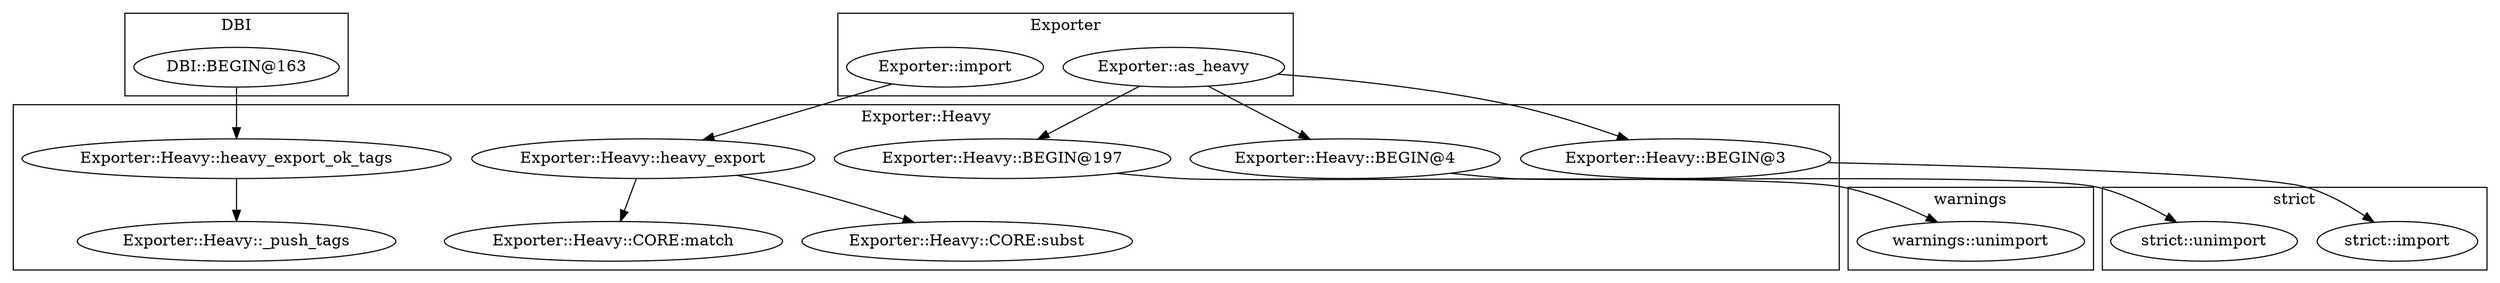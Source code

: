 digraph {
graph [overlap=false]
subgraph cluster_DBI {
	label="DBI";
	"DBI::BEGIN@163";
}
subgraph cluster_warnings {
	label="warnings";
	"warnings::unimport";
}
subgraph cluster_strict {
	label="strict";
	"strict::import";
	"strict::unimport";
}
subgraph cluster_Exporter_Heavy {
	label="Exporter::Heavy";
	"Exporter::Heavy::BEGIN@197";
	"Exporter::Heavy::_push_tags";
	"Exporter::Heavy::BEGIN@4";
	"Exporter::Heavy::CORE:subst";
	"Exporter::Heavy::heavy_export_ok_tags";
	"Exporter::Heavy::heavy_export";
	"Exporter::Heavy::CORE:match";
	"Exporter::Heavy::BEGIN@3";
}
subgraph cluster_Exporter {
	label="Exporter";
	"Exporter::import";
	"Exporter::as_heavy";
}
"Exporter::Heavy::heavy_export" -> "Exporter::Heavy::CORE:match";
"Exporter::Heavy::BEGIN@197" -> "warnings::unimport";
"DBI::BEGIN@163" -> "Exporter::Heavy::heavy_export_ok_tags";
"Exporter::Heavy::BEGIN@4" -> "strict::unimport";
"Exporter::Heavy::heavy_export_ok_tags" -> "Exporter::Heavy::_push_tags";
"Exporter::as_heavy" -> "Exporter::Heavy::BEGIN@4";
"Exporter::as_heavy" -> "Exporter::Heavy::BEGIN@197";
"Exporter::Heavy::heavy_export" -> "Exporter::Heavy::CORE:subst";
"Exporter::import" -> "Exporter::Heavy::heavy_export";
"Exporter::Heavy::BEGIN@3" -> "strict::import";
"Exporter::as_heavy" -> "Exporter::Heavy::BEGIN@3";
}
